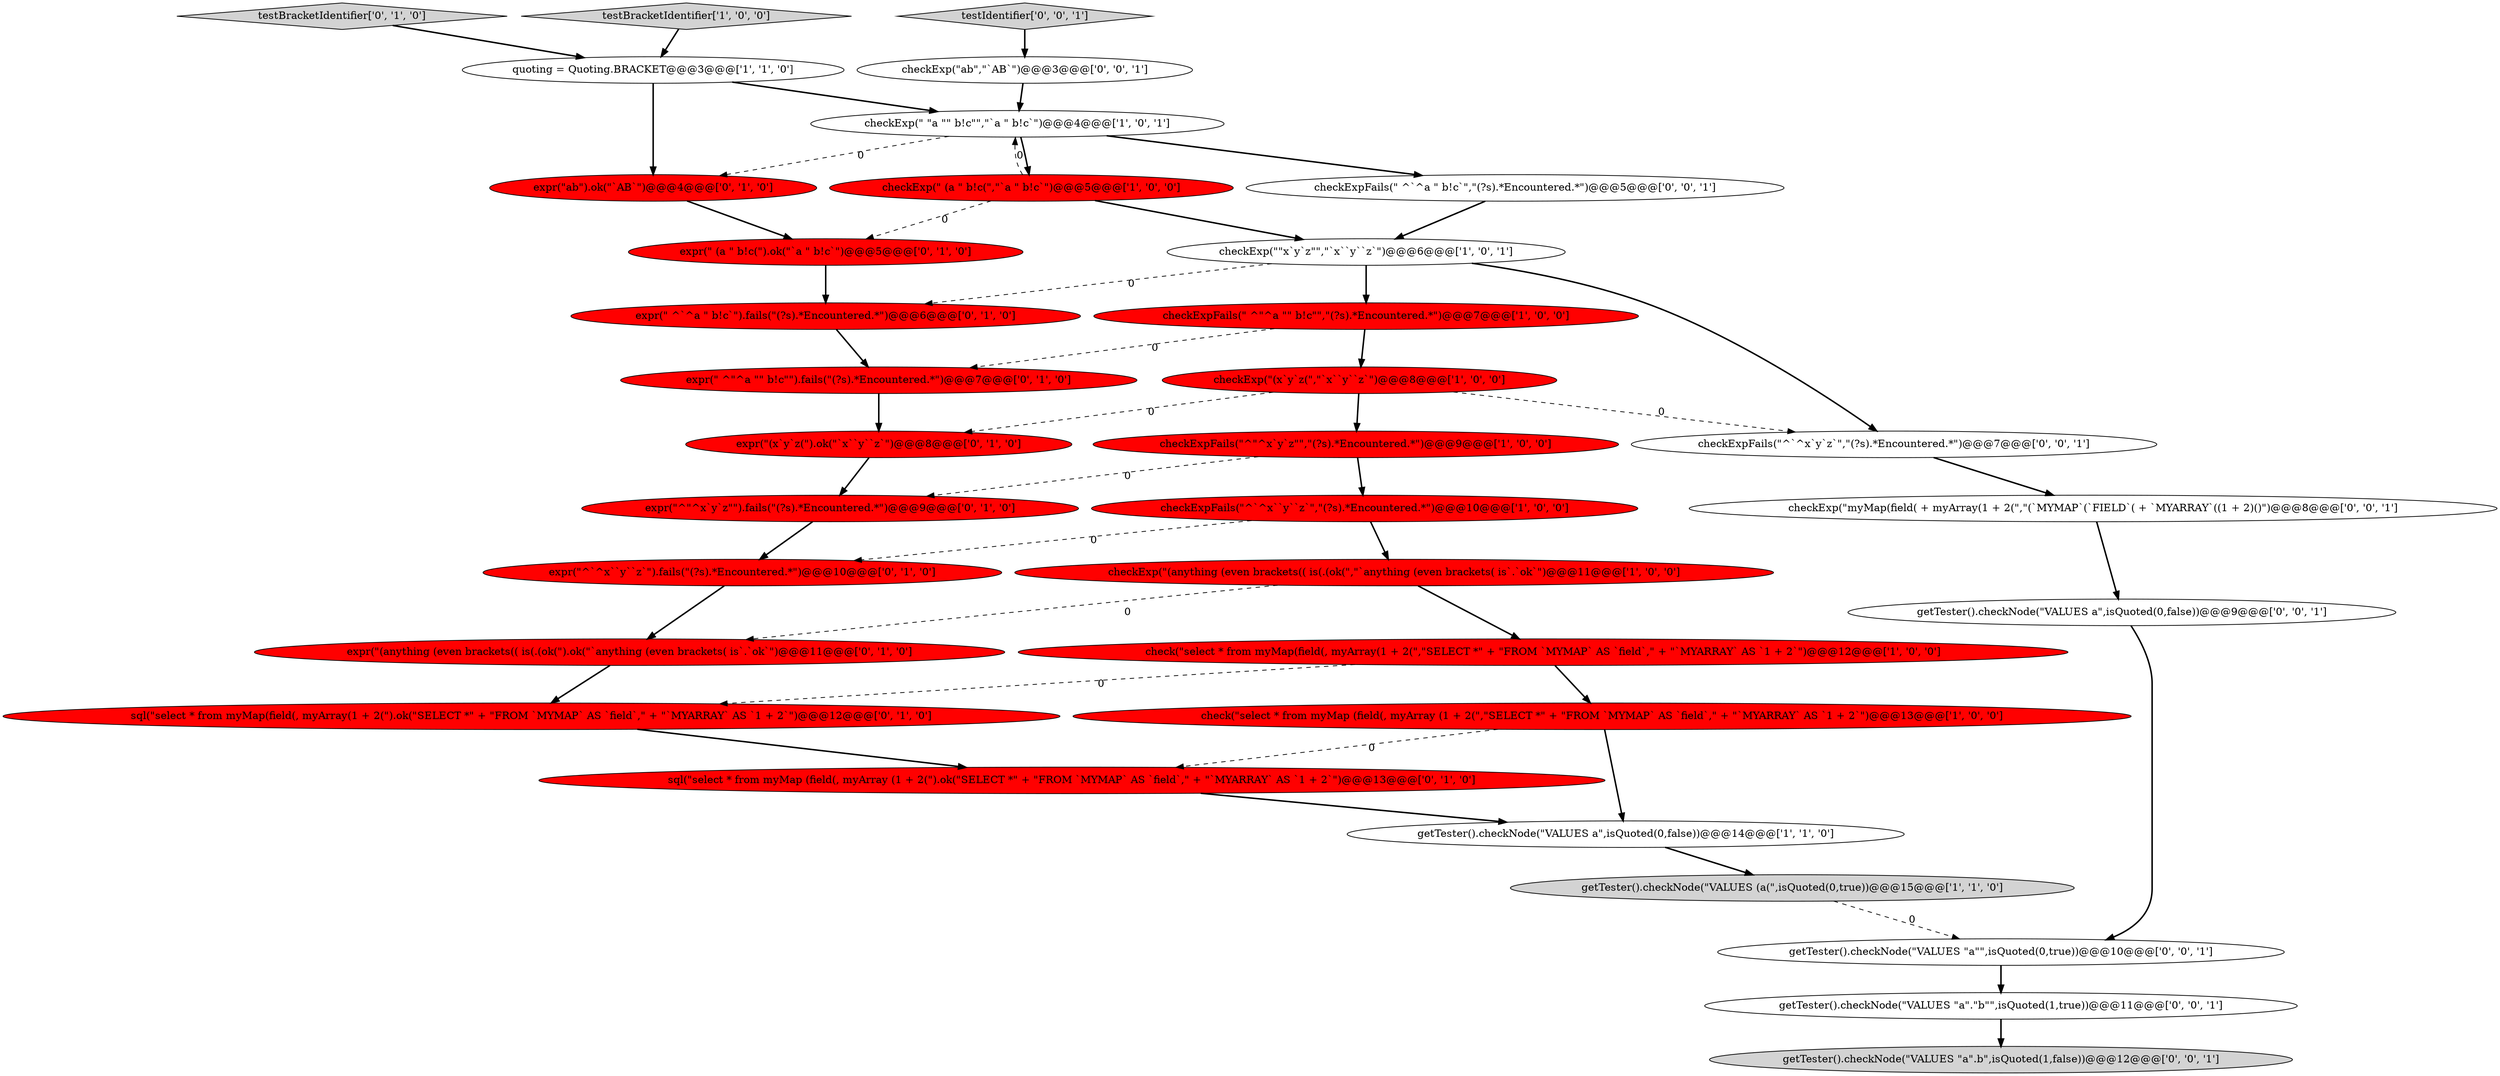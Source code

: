 digraph {
19 [style = filled, label = "expr(\"ab\").ok(\"`AB`\")@@@4@@@['0', '1', '0']", fillcolor = red, shape = ellipse image = "AAA1AAABBB2BBB"];
25 [style = filled, label = "checkExpFails(\"^`^x`y`z`\",\"(?s).*Encountered.*\")@@@7@@@['0', '0', '1']", fillcolor = white, shape = ellipse image = "AAA0AAABBB3BBB"];
3 [style = filled, label = "testBracketIdentifier['1', '0', '0']", fillcolor = lightgray, shape = diamond image = "AAA0AAABBB1BBB"];
10 [style = filled, label = "checkExpFails(\"^`^x``y``z`\",\"(?s).*Encountered.*\")@@@10@@@['1', '0', '0']", fillcolor = red, shape = ellipse image = "AAA1AAABBB1BBB"];
13 [style = filled, label = "checkExp(\"\"x`y`z\"\",\"`x``y``z`\")@@@6@@@['1', '0', '1']", fillcolor = white, shape = ellipse image = "AAA0AAABBB1BBB"];
1 [style = filled, label = "checkExpFails(\" ^\"^a \"\" b!c\"\",\"(?s).*Encountered.*\")@@@7@@@['1', '0', '0']", fillcolor = red, shape = ellipse image = "AAA1AAABBB1BBB"];
6 [style = filled, label = "checkExp(\" \"a \"\" b!c\"\",\"`a \" b!c`\")@@@4@@@['1', '0', '1']", fillcolor = white, shape = ellipse image = "AAA0AAABBB1BBB"];
32 [style = filled, label = "checkExpFails(\" ^`^a \" b!c`\",\"(?s).*Encountered.*\")@@@5@@@['0', '0', '1']", fillcolor = white, shape = ellipse image = "AAA0AAABBB3BBB"];
26 [style = filled, label = "getTester().checkNode(\"VALUES \"a\".\"b\"\",isQuoted(1,true))@@@11@@@['0', '0', '1']", fillcolor = white, shape = ellipse image = "AAA0AAABBB3BBB"];
30 [style = filled, label = "getTester().checkNode(\"VALUES a\",isQuoted(0,false))@@@9@@@['0', '0', '1']", fillcolor = white, shape = ellipse image = "AAA0AAABBB3BBB"];
7 [style = filled, label = "checkExpFails(\"^\"^x`y`z\"\",\"(?s).*Encountered.*\")@@@9@@@['1', '0', '0']", fillcolor = red, shape = ellipse image = "AAA1AAABBB1BBB"];
14 [style = filled, label = "expr(\"^`^x``y``z`\").fails(\"(?s).*Encountered.*\")@@@10@@@['0', '1', '0']", fillcolor = red, shape = ellipse image = "AAA1AAABBB2BBB"];
31 [style = filled, label = "testIdentifier['0', '0', '1']", fillcolor = lightgray, shape = diamond image = "AAA0AAABBB3BBB"];
28 [style = filled, label = "checkExp(\"myMap(field( + myArray(1 + 2(\",\"(`MYMAP`(`FIELD`( + `MYARRAY`((1 + 2)()\")@@@8@@@['0', '0', '1']", fillcolor = white, shape = ellipse image = "AAA0AAABBB3BBB"];
17 [style = filled, label = "testBracketIdentifier['0', '1', '0']", fillcolor = lightgray, shape = diamond image = "AAA0AAABBB2BBB"];
8 [style = filled, label = "quoting = Quoting.BRACKET@@@3@@@['1', '1', '0']", fillcolor = white, shape = ellipse image = "AAA0AAABBB1BBB"];
18 [style = filled, label = "expr(\"^\"^x`y`z\"\").fails(\"(?s).*Encountered.*\")@@@9@@@['0', '1', '0']", fillcolor = red, shape = ellipse image = "AAA1AAABBB2BBB"];
24 [style = filled, label = "expr(\" (a \" b!c(\").ok(\"`a \" b!c`\")@@@5@@@['0', '1', '0']", fillcolor = red, shape = ellipse image = "AAA1AAABBB2BBB"];
2 [style = filled, label = "check(\"select * from myMap(field(, myArray(1 + 2(\",\"SELECT *\" + \"FROM `MYMAP` AS `field`,\" + \"`MYARRAY` AS `1 + 2`\")@@@12@@@['1', '0', '0']", fillcolor = red, shape = ellipse image = "AAA1AAABBB1BBB"];
33 [style = filled, label = "getTester().checkNode(\"VALUES \"a\".b\",isQuoted(1,false))@@@12@@@['0', '0', '1']", fillcolor = lightgray, shape = ellipse image = "AAA0AAABBB3BBB"];
22 [style = filled, label = "expr(\" ^`^a \" b!c`\").fails(\"(?s).*Encountered.*\")@@@6@@@['0', '1', '0']", fillcolor = red, shape = ellipse image = "AAA1AAABBB2BBB"];
29 [style = filled, label = "getTester().checkNode(\"VALUES \"a\"\",isQuoted(0,true))@@@10@@@['0', '0', '1']", fillcolor = white, shape = ellipse image = "AAA0AAABBB3BBB"];
11 [style = filled, label = "checkExp(\"(anything (even brackets(( is(.(ok(\",\"`anything (even brackets( is`.`ok`\")@@@11@@@['1', '0', '0']", fillcolor = red, shape = ellipse image = "AAA1AAABBB1BBB"];
0 [style = filled, label = "checkExp(\" (a \" b!c(\",\"`a \" b!c`\")@@@5@@@['1', '0', '0']", fillcolor = red, shape = ellipse image = "AAA1AAABBB1BBB"];
21 [style = filled, label = "sql(\"select * from myMap(field(, myArray(1 + 2(\").ok(\"SELECT *\" + \"FROM `MYMAP` AS `field`,\" + \"`MYARRAY` AS `1 + 2`\")@@@12@@@['0', '1', '0']", fillcolor = red, shape = ellipse image = "AAA1AAABBB2BBB"];
23 [style = filled, label = "expr(\"(x`y`z(\").ok(\"`x``y``z`\")@@@8@@@['0', '1', '0']", fillcolor = red, shape = ellipse image = "AAA1AAABBB2BBB"];
12 [style = filled, label = "check(\"select * from myMap (field(, myArray (1 + 2(\",\"SELECT *\" + \"FROM `MYMAP` AS `field`,\" + \"`MYARRAY` AS `1 + 2`\")@@@13@@@['1', '0', '0']", fillcolor = red, shape = ellipse image = "AAA1AAABBB1BBB"];
5 [style = filled, label = "getTester().checkNode(\"VALUES (a(\",isQuoted(0,true))@@@15@@@['1', '1', '0']", fillcolor = lightgray, shape = ellipse image = "AAA0AAABBB1BBB"];
20 [style = filled, label = "expr(\"(anything (even brackets(( is(.(ok(\").ok(\"`anything (even brackets( is`.`ok`\")@@@11@@@['0', '1', '0']", fillcolor = red, shape = ellipse image = "AAA1AAABBB2BBB"];
16 [style = filled, label = "sql(\"select * from myMap (field(, myArray (1 + 2(\").ok(\"SELECT *\" + \"FROM `MYMAP` AS `field`,\" + \"`MYARRAY` AS `1 + 2`\")@@@13@@@['0', '1', '0']", fillcolor = red, shape = ellipse image = "AAA1AAABBB2BBB"];
15 [style = filled, label = "expr(\" ^\"^a \"\" b!c\"\").fails(\"(?s).*Encountered.*\")@@@7@@@['0', '1', '0']", fillcolor = red, shape = ellipse image = "AAA1AAABBB2BBB"];
9 [style = filled, label = "checkExp(\"(x`y`z(\",\"`x``y``z`\")@@@8@@@['1', '0', '0']", fillcolor = red, shape = ellipse image = "AAA1AAABBB1BBB"];
4 [style = filled, label = "getTester().checkNode(\"VALUES a\",isQuoted(0,false))@@@14@@@['1', '1', '0']", fillcolor = white, shape = ellipse image = "AAA0AAABBB1BBB"];
27 [style = filled, label = "checkExp(\"ab\",\"`AB`\")@@@3@@@['0', '0', '1']", fillcolor = white, shape = ellipse image = "AAA0AAABBB3BBB"];
6->32 [style = bold, label=""];
17->8 [style = bold, label=""];
13->25 [style = bold, label=""];
15->23 [style = bold, label=""];
25->28 [style = bold, label=""];
22->15 [style = bold, label=""];
11->20 [style = dashed, label="0"];
7->18 [style = dashed, label="0"];
0->13 [style = bold, label=""];
28->30 [style = bold, label=""];
12->16 [style = dashed, label="0"];
7->10 [style = bold, label=""];
8->19 [style = bold, label=""];
1->15 [style = dashed, label="0"];
0->6 [style = dashed, label="0"];
8->6 [style = bold, label=""];
6->0 [style = bold, label=""];
5->29 [style = dashed, label="0"];
9->7 [style = bold, label=""];
24->22 [style = bold, label=""];
27->6 [style = bold, label=""];
11->2 [style = bold, label=""];
13->1 [style = bold, label=""];
1->9 [style = bold, label=""];
2->12 [style = bold, label=""];
30->29 [style = bold, label=""];
9->23 [style = dashed, label="0"];
19->24 [style = bold, label=""];
29->26 [style = bold, label=""];
20->21 [style = bold, label=""];
12->4 [style = bold, label=""];
31->27 [style = bold, label=""];
2->21 [style = dashed, label="0"];
3->8 [style = bold, label=""];
6->19 [style = dashed, label="0"];
9->25 [style = dashed, label="0"];
21->16 [style = bold, label=""];
0->24 [style = dashed, label="0"];
16->4 [style = bold, label=""];
32->13 [style = bold, label=""];
26->33 [style = bold, label=""];
13->22 [style = dashed, label="0"];
4->5 [style = bold, label=""];
18->14 [style = bold, label=""];
23->18 [style = bold, label=""];
10->14 [style = dashed, label="0"];
14->20 [style = bold, label=""];
10->11 [style = bold, label=""];
}
